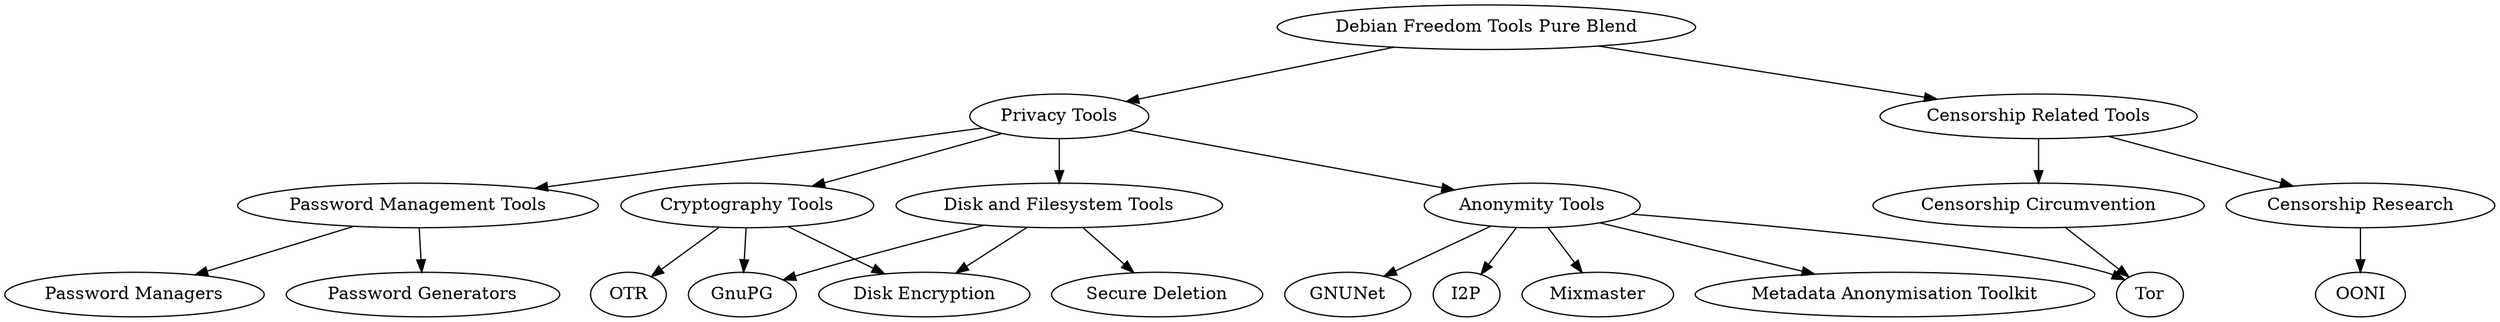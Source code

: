 
digraph taxonomy {

	freedom [label="Debian Freedom Tools Pure Blend"];

	privacy [label="Privacy Tools"];
	censorship [label="Censorship Related Tools"];

	freedom->censorship;
	freedom->privacy;

	anonymity [label="Anonymity Tools"];
	cryptography [label="Cryptography Tools"];
	password [label="Password Management Tools"];
	file [label="Disk and Filesystem Tools"];

	privacy->anonymity;
	privacy->cryptography;
	privacy->password;
	privacy->file;

	pwgen [label="Password Generators"];
	pwman [label="Password Managers"];

	password->pwgen;
	password->pwman;

	secure_delete [label="Secure Deletion"];
	disk_encryption [label="Disk Encryption"];

	file->secure_delete;
	file->disk_encryption;
	file->gnupg;

	tor [label="Tor"];
	gnunet [label="GNUNet"];
	i2p [label="I2P"];
	mixmaster [label="Mixmaster"];
	mat [label="Metadata Anonymisation Toolkit"];

	anonymity->tor;
	anonymity->gnunet;
	anonymity->i2p;
	anonymity->mixmaster;
	anonymity->mat;

	gnupg [label="GnuPG"];
	otr [label="OTR"];

	cryptography->gnupg;
	cryptography->otr;
	cryptography->disk_encryption;

	circumvention [label="Censorship Circumvention"];
	censorship_research [label="Censorship Research"];

	censorship->circumvention;
	censorship->censorship_research;

	ooni [label="OONI"];

	censorship_research->ooni;

	circumvention->tor;

}


